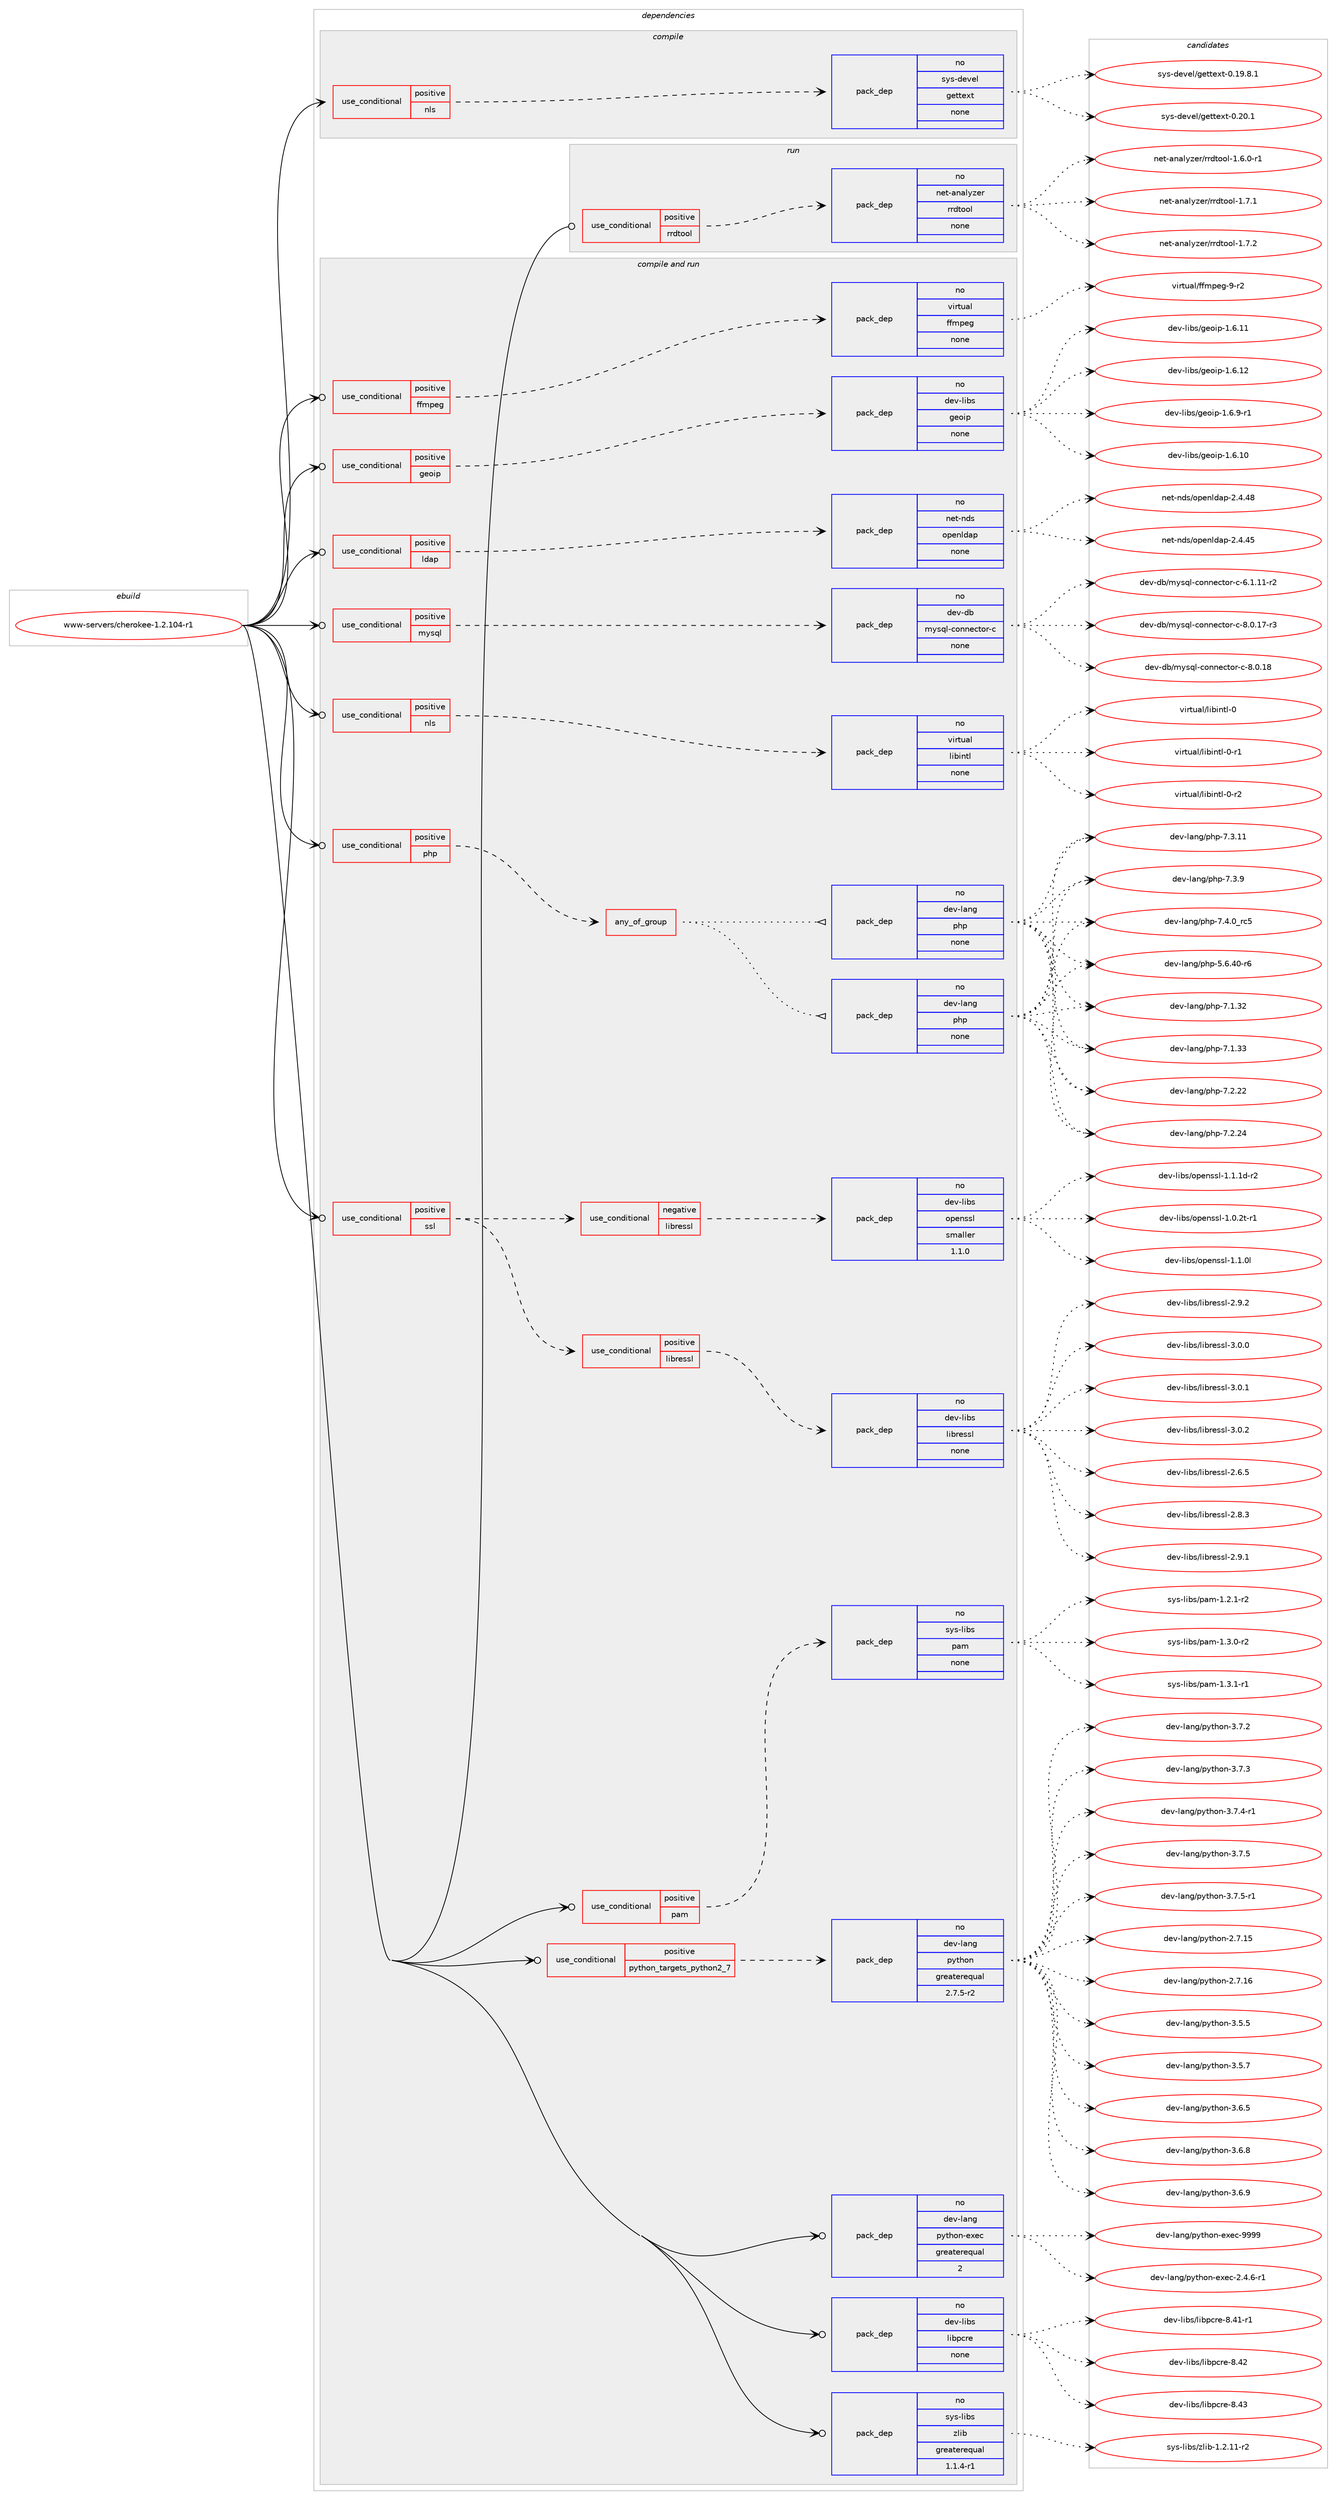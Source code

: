 digraph prolog {

# *************
# Graph options
# *************

newrank=true;
concentrate=true;
compound=true;
graph [rankdir=LR,fontname=Helvetica,fontsize=10,ranksep=1.5];#, ranksep=2.5, nodesep=0.2];
edge  [arrowhead=vee];
node  [fontname=Helvetica,fontsize=10];

# **********
# The ebuild
# **********

subgraph cluster_leftcol {
color=gray;
rank=same;
label=<<i>ebuild</i>>;
id [label="www-servers/cherokee-1.2.104-r1", color=red, width=4, href="../www-servers/cherokee-1.2.104-r1.svg"];
}

# ****************
# The dependencies
# ****************

subgraph cluster_midcol {
color=gray;
label=<<i>dependencies</i>>;
subgraph cluster_compile {
fillcolor="#eeeeee";
style=filled;
label=<<i>compile</i>>;
subgraph cond218009 {
dependency909823 [label=<<TABLE BORDER="0" CELLBORDER="1" CELLSPACING="0" CELLPADDING="4"><TR><TD ROWSPAN="3" CELLPADDING="10">use_conditional</TD></TR><TR><TD>positive</TD></TR><TR><TD>nls</TD></TR></TABLE>>, shape=none, color=red];
subgraph pack675428 {
dependency909824 [label=<<TABLE BORDER="0" CELLBORDER="1" CELLSPACING="0" CELLPADDING="4" WIDTH="220"><TR><TD ROWSPAN="6" CELLPADDING="30">pack_dep</TD></TR><TR><TD WIDTH="110">no</TD></TR><TR><TD>sys-devel</TD></TR><TR><TD>gettext</TD></TR><TR><TD>none</TD></TR><TR><TD></TD></TR></TABLE>>, shape=none, color=blue];
}
dependency909823:e -> dependency909824:w [weight=20,style="dashed",arrowhead="vee"];
}
id:e -> dependency909823:w [weight=20,style="solid",arrowhead="vee"];
}
subgraph cluster_compileandrun {
fillcolor="#eeeeee";
style=filled;
label=<<i>compile and run</i>>;
subgraph cond218010 {
dependency909825 [label=<<TABLE BORDER="0" CELLBORDER="1" CELLSPACING="0" CELLPADDING="4"><TR><TD ROWSPAN="3" CELLPADDING="10">use_conditional</TD></TR><TR><TD>positive</TD></TR><TR><TD>ffmpeg</TD></TR></TABLE>>, shape=none, color=red];
subgraph pack675429 {
dependency909826 [label=<<TABLE BORDER="0" CELLBORDER="1" CELLSPACING="0" CELLPADDING="4" WIDTH="220"><TR><TD ROWSPAN="6" CELLPADDING="30">pack_dep</TD></TR><TR><TD WIDTH="110">no</TD></TR><TR><TD>virtual</TD></TR><TR><TD>ffmpeg</TD></TR><TR><TD>none</TD></TR><TR><TD></TD></TR></TABLE>>, shape=none, color=blue];
}
dependency909825:e -> dependency909826:w [weight=20,style="dashed",arrowhead="vee"];
}
id:e -> dependency909825:w [weight=20,style="solid",arrowhead="odotvee"];
subgraph cond218011 {
dependency909827 [label=<<TABLE BORDER="0" CELLBORDER="1" CELLSPACING="0" CELLPADDING="4"><TR><TD ROWSPAN="3" CELLPADDING="10">use_conditional</TD></TR><TR><TD>positive</TD></TR><TR><TD>geoip</TD></TR></TABLE>>, shape=none, color=red];
subgraph pack675430 {
dependency909828 [label=<<TABLE BORDER="0" CELLBORDER="1" CELLSPACING="0" CELLPADDING="4" WIDTH="220"><TR><TD ROWSPAN="6" CELLPADDING="30">pack_dep</TD></TR><TR><TD WIDTH="110">no</TD></TR><TR><TD>dev-libs</TD></TR><TR><TD>geoip</TD></TR><TR><TD>none</TD></TR><TR><TD></TD></TR></TABLE>>, shape=none, color=blue];
}
dependency909827:e -> dependency909828:w [weight=20,style="dashed",arrowhead="vee"];
}
id:e -> dependency909827:w [weight=20,style="solid",arrowhead="odotvee"];
subgraph cond218012 {
dependency909829 [label=<<TABLE BORDER="0" CELLBORDER="1" CELLSPACING="0" CELLPADDING="4"><TR><TD ROWSPAN="3" CELLPADDING="10">use_conditional</TD></TR><TR><TD>positive</TD></TR><TR><TD>ldap</TD></TR></TABLE>>, shape=none, color=red];
subgraph pack675431 {
dependency909830 [label=<<TABLE BORDER="0" CELLBORDER="1" CELLSPACING="0" CELLPADDING="4" WIDTH="220"><TR><TD ROWSPAN="6" CELLPADDING="30">pack_dep</TD></TR><TR><TD WIDTH="110">no</TD></TR><TR><TD>net-nds</TD></TR><TR><TD>openldap</TD></TR><TR><TD>none</TD></TR><TR><TD></TD></TR></TABLE>>, shape=none, color=blue];
}
dependency909829:e -> dependency909830:w [weight=20,style="dashed",arrowhead="vee"];
}
id:e -> dependency909829:w [weight=20,style="solid",arrowhead="odotvee"];
subgraph cond218013 {
dependency909831 [label=<<TABLE BORDER="0" CELLBORDER="1" CELLSPACING="0" CELLPADDING="4"><TR><TD ROWSPAN="3" CELLPADDING="10">use_conditional</TD></TR><TR><TD>positive</TD></TR><TR><TD>mysql</TD></TR></TABLE>>, shape=none, color=red];
subgraph pack675432 {
dependency909832 [label=<<TABLE BORDER="0" CELLBORDER="1" CELLSPACING="0" CELLPADDING="4" WIDTH="220"><TR><TD ROWSPAN="6" CELLPADDING="30">pack_dep</TD></TR><TR><TD WIDTH="110">no</TD></TR><TR><TD>dev-db</TD></TR><TR><TD>mysql-connector-c</TD></TR><TR><TD>none</TD></TR><TR><TD></TD></TR></TABLE>>, shape=none, color=blue];
}
dependency909831:e -> dependency909832:w [weight=20,style="dashed",arrowhead="vee"];
}
id:e -> dependency909831:w [weight=20,style="solid",arrowhead="odotvee"];
subgraph cond218014 {
dependency909833 [label=<<TABLE BORDER="0" CELLBORDER="1" CELLSPACING="0" CELLPADDING="4"><TR><TD ROWSPAN="3" CELLPADDING="10">use_conditional</TD></TR><TR><TD>positive</TD></TR><TR><TD>nls</TD></TR></TABLE>>, shape=none, color=red];
subgraph pack675433 {
dependency909834 [label=<<TABLE BORDER="0" CELLBORDER="1" CELLSPACING="0" CELLPADDING="4" WIDTH="220"><TR><TD ROWSPAN="6" CELLPADDING="30">pack_dep</TD></TR><TR><TD WIDTH="110">no</TD></TR><TR><TD>virtual</TD></TR><TR><TD>libintl</TD></TR><TR><TD>none</TD></TR><TR><TD></TD></TR></TABLE>>, shape=none, color=blue];
}
dependency909833:e -> dependency909834:w [weight=20,style="dashed",arrowhead="vee"];
}
id:e -> dependency909833:w [weight=20,style="solid",arrowhead="odotvee"];
subgraph cond218015 {
dependency909835 [label=<<TABLE BORDER="0" CELLBORDER="1" CELLSPACING="0" CELLPADDING="4"><TR><TD ROWSPAN="3" CELLPADDING="10">use_conditional</TD></TR><TR><TD>positive</TD></TR><TR><TD>pam</TD></TR></TABLE>>, shape=none, color=red];
subgraph pack675434 {
dependency909836 [label=<<TABLE BORDER="0" CELLBORDER="1" CELLSPACING="0" CELLPADDING="4" WIDTH="220"><TR><TD ROWSPAN="6" CELLPADDING="30">pack_dep</TD></TR><TR><TD WIDTH="110">no</TD></TR><TR><TD>sys-libs</TD></TR><TR><TD>pam</TD></TR><TR><TD>none</TD></TR><TR><TD></TD></TR></TABLE>>, shape=none, color=blue];
}
dependency909835:e -> dependency909836:w [weight=20,style="dashed",arrowhead="vee"];
}
id:e -> dependency909835:w [weight=20,style="solid",arrowhead="odotvee"];
subgraph cond218016 {
dependency909837 [label=<<TABLE BORDER="0" CELLBORDER="1" CELLSPACING="0" CELLPADDING="4"><TR><TD ROWSPAN="3" CELLPADDING="10">use_conditional</TD></TR><TR><TD>positive</TD></TR><TR><TD>php</TD></TR></TABLE>>, shape=none, color=red];
subgraph any15807 {
dependency909838 [label=<<TABLE BORDER="0" CELLBORDER="1" CELLSPACING="0" CELLPADDING="4"><TR><TD CELLPADDING="10">any_of_group</TD></TR></TABLE>>, shape=none, color=red];subgraph pack675435 {
dependency909839 [label=<<TABLE BORDER="0" CELLBORDER="1" CELLSPACING="0" CELLPADDING="4" WIDTH="220"><TR><TD ROWSPAN="6" CELLPADDING="30">pack_dep</TD></TR><TR><TD WIDTH="110">no</TD></TR><TR><TD>dev-lang</TD></TR><TR><TD>php</TD></TR><TR><TD>none</TD></TR><TR><TD></TD></TR></TABLE>>, shape=none, color=blue];
}
dependency909838:e -> dependency909839:w [weight=20,style="dotted",arrowhead="oinv"];
subgraph pack675436 {
dependency909840 [label=<<TABLE BORDER="0" CELLBORDER="1" CELLSPACING="0" CELLPADDING="4" WIDTH="220"><TR><TD ROWSPAN="6" CELLPADDING="30">pack_dep</TD></TR><TR><TD WIDTH="110">no</TD></TR><TR><TD>dev-lang</TD></TR><TR><TD>php</TD></TR><TR><TD>none</TD></TR><TR><TD></TD></TR></TABLE>>, shape=none, color=blue];
}
dependency909838:e -> dependency909840:w [weight=20,style="dotted",arrowhead="oinv"];
}
dependency909837:e -> dependency909838:w [weight=20,style="dashed",arrowhead="vee"];
}
id:e -> dependency909837:w [weight=20,style="solid",arrowhead="odotvee"];
subgraph cond218017 {
dependency909841 [label=<<TABLE BORDER="0" CELLBORDER="1" CELLSPACING="0" CELLPADDING="4"><TR><TD ROWSPAN="3" CELLPADDING="10">use_conditional</TD></TR><TR><TD>positive</TD></TR><TR><TD>python_targets_python2_7</TD></TR></TABLE>>, shape=none, color=red];
subgraph pack675437 {
dependency909842 [label=<<TABLE BORDER="0" CELLBORDER="1" CELLSPACING="0" CELLPADDING="4" WIDTH="220"><TR><TD ROWSPAN="6" CELLPADDING="30">pack_dep</TD></TR><TR><TD WIDTH="110">no</TD></TR><TR><TD>dev-lang</TD></TR><TR><TD>python</TD></TR><TR><TD>greaterequal</TD></TR><TR><TD>2.7.5-r2</TD></TR></TABLE>>, shape=none, color=blue];
}
dependency909841:e -> dependency909842:w [weight=20,style="dashed",arrowhead="vee"];
}
id:e -> dependency909841:w [weight=20,style="solid",arrowhead="odotvee"];
subgraph cond218018 {
dependency909843 [label=<<TABLE BORDER="0" CELLBORDER="1" CELLSPACING="0" CELLPADDING="4"><TR><TD ROWSPAN="3" CELLPADDING="10">use_conditional</TD></TR><TR><TD>positive</TD></TR><TR><TD>ssl</TD></TR></TABLE>>, shape=none, color=red];
subgraph cond218019 {
dependency909844 [label=<<TABLE BORDER="0" CELLBORDER="1" CELLSPACING="0" CELLPADDING="4"><TR><TD ROWSPAN="3" CELLPADDING="10">use_conditional</TD></TR><TR><TD>negative</TD></TR><TR><TD>libressl</TD></TR></TABLE>>, shape=none, color=red];
subgraph pack675438 {
dependency909845 [label=<<TABLE BORDER="0" CELLBORDER="1" CELLSPACING="0" CELLPADDING="4" WIDTH="220"><TR><TD ROWSPAN="6" CELLPADDING="30">pack_dep</TD></TR><TR><TD WIDTH="110">no</TD></TR><TR><TD>dev-libs</TD></TR><TR><TD>openssl</TD></TR><TR><TD>smaller</TD></TR><TR><TD>1.1.0</TD></TR></TABLE>>, shape=none, color=blue];
}
dependency909844:e -> dependency909845:w [weight=20,style="dashed",arrowhead="vee"];
}
dependency909843:e -> dependency909844:w [weight=20,style="dashed",arrowhead="vee"];
subgraph cond218020 {
dependency909846 [label=<<TABLE BORDER="0" CELLBORDER="1" CELLSPACING="0" CELLPADDING="4"><TR><TD ROWSPAN="3" CELLPADDING="10">use_conditional</TD></TR><TR><TD>positive</TD></TR><TR><TD>libressl</TD></TR></TABLE>>, shape=none, color=red];
subgraph pack675439 {
dependency909847 [label=<<TABLE BORDER="0" CELLBORDER="1" CELLSPACING="0" CELLPADDING="4" WIDTH="220"><TR><TD ROWSPAN="6" CELLPADDING="30">pack_dep</TD></TR><TR><TD WIDTH="110">no</TD></TR><TR><TD>dev-libs</TD></TR><TR><TD>libressl</TD></TR><TR><TD>none</TD></TR><TR><TD></TD></TR></TABLE>>, shape=none, color=blue];
}
dependency909846:e -> dependency909847:w [weight=20,style="dashed",arrowhead="vee"];
}
dependency909843:e -> dependency909846:w [weight=20,style="dashed",arrowhead="vee"];
}
id:e -> dependency909843:w [weight=20,style="solid",arrowhead="odotvee"];
subgraph pack675440 {
dependency909848 [label=<<TABLE BORDER="0" CELLBORDER="1" CELLSPACING="0" CELLPADDING="4" WIDTH="220"><TR><TD ROWSPAN="6" CELLPADDING="30">pack_dep</TD></TR><TR><TD WIDTH="110">no</TD></TR><TR><TD>dev-lang</TD></TR><TR><TD>python-exec</TD></TR><TR><TD>greaterequal</TD></TR><TR><TD>2</TD></TR></TABLE>>, shape=none, color=blue];
}
id:e -> dependency909848:w [weight=20,style="solid",arrowhead="odotvee"];
subgraph pack675441 {
dependency909849 [label=<<TABLE BORDER="0" CELLBORDER="1" CELLSPACING="0" CELLPADDING="4" WIDTH="220"><TR><TD ROWSPAN="6" CELLPADDING="30">pack_dep</TD></TR><TR><TD WIDTH="110">no</TD></TR><TR><TD>dev-libs</TD></TR><TR><TD>libpcre</TD></TR><TR><TD>none</TD></TR><TR><TD></TD></TR></TABLE>>, shape=none, color=blue];
}
id:e -> dependency909849:w [weight=20,style="solid",arrowhead="odotvee"];
subgraph pack675442 {
dependency909850 [label=<<TABLE BORDER="0" CELLBORDER="1" CELLSPACING="0" CELLPADDING="4" WIDTH="220"><TR><TD ROWSPAN="6" CELLPADDING="30">pack_dep</TD></TR><TR><TD WIDTH="110">no</TD></TR><TR><TD>sys-libs</TD></TR><TR><TD>zlib</TD></TR><TR><TD>greaterequal</TD></TR><TR><TD>1.1.4-r1</TD></TR></TABLE>>, shape=none, color=blue];
}
id:e -> dependency909850:w [weight=20,style="solid",arrowhead="odotvee"];
}
subgraph cluster_run {
fillcolor="#eeeeee";
style=filled;
label=<<i>run</i>>;
subgraph cond218021 {
dependency909851 [label=<<TABLE BORDER="0" CELLBORDER="1" CELLSPACING="0" CELLPADDING="4"><TR><TD ROWSPAN="3" CELLPADDING="10">use_conditional</TD></TR><TR><TD>positive</TD></TR><TR><TD>rrdtool</TD></TR></TABLE>>, shape=none, color=red];
subgraph pack675443 {
dependency909852 [label=<<TABLE BORDER="0" CELLBORDER="1" CELLSPACING="0" CELLPADDING="4" WIDTH="220"><TR><TD ROWSPAN="6" CELLPADDING="30">pack_dep</TD></TR><TR><TD WIDTH="110">no</TD></TR><TR><TD>net-analyzer</TD></TR><TR><TD>rrdtool</TD></TR><TR><TD>none</TD></TR><TR><TD></TD></TR></TABLE>>, shape=none, color=blue];
}
dependency909851:e -> dependency909852:w [weight=20,style="dashed",arrowhead="vee"];
}
id:e -> dependency909851:w [weight=20,style="solid",arrowhead="odot"];
}
}

# **************
# The candidates
# **************

subgraph cluster_choices {
rank=same;
color=gray;
label=<<i>candidates</i>>;

subgraph choice675428 {
color=black;
nodesep=1;
choice1151211154510010111810110847103101116116101120116454846495746564649 [label="sys-devel/gettext-0.19.8.1", color=red, width=4,href="../sys-devel/gettext-0.19.8.1.svg"];
choice115121115451001011181011084710310111611610112011645484650484649 [label="sys-devel/gettext-0.20.1", color=red, width=4,href="../sys-devel/gettext-0.20.1.svg"];
dependency909824:e -> choice1151211154510010111810110847103101116116101120116454846495746564649:w [style=dotted,weight="100"];
dependency909824:e -> choice115121115451001011181011084710310111611610112011645484650484649:w [style=dotted,weight="100"];
}
subgraph choice675429 {
color=black;
nodesep=1;
choice118105114116117971084710210210911210110345574511450 [label="virtual/ffmpeg-9-r2", color=red, width=4,href="../virtual/ffmpeg-9-r2.svg"];
dependency909826:e -> choice118105114116117971084710210210911210110345574511450:w [style=dotted,weight="100"];
}
subgraph choice675430 {
color=black;
nodesep=1;
choice10010111845108105981154710310111110511245494654464948 [label="dev-libs/geoip-1.6.10", color=red, width=4,href="../dev-libs/geoip-1.6.10.svg"];
choice10010111845108105981154710310111110511245494654464949 [label="dev-libs/geoip-1.6.11", color=red, width=4,href="../dev-libs/geoip-1.6.11.svg"];
choice10010111845108105981154710310111110511245494654464950 [label="dev-libs/geoip-1.6.12", color=red, width=4,href="../dev-libs/geoip-1.6.12.svg"];
choice1001011184510810598115471031011111051124549465446574511449 [label="dev-libs/geoip-1.6.9-r1", color=red, width=4,href="../dev-libs/geoip-1.6.9-r1.svg"];
dependency909828:e -> choice10010111845108105981154710310111110511245494654464948:w [style=dotted,weight="100"];
dependency909828:e -> choice10010111845108105981154710310111110511245494654464949:w [style=dotted,weight="100"];
dependency909828:e -> choice10010111845108105981154710310111110511245494654464950:w [style=dotted,weight="100"];
dependency909828:e -> choice1001011184510810598115471031011111051124549465446574511449:w [style=dotted,weight="100"];
}
subgraph choice675431 {
color=black;
nodesep=1;
choice11010111645110100115471111121011101081009711245504652465253 [label="net-nds/openldap-2.4.45", color=red, width=4,href="../net-nds/openldap-2.4.45.svg"];
choice11010111645110100115471111121011101081009711245504652465256 [label="net-nds/openldap-2.4.48", color=red, width=4,href="../net-nds/openldap-2.4.48.svg"];
dependency909830:e -> choice11010111645110100115471111121011101081009711245504652465253:w [style=dotted,weight="100"];
dependency909830:e -> choice11010111645110100115471111121011101081009711245504652465256:w [style=dotted,weight="100"];
}
subgraph choice675432 {
color=black;
nodesep=1;
choice1001011184510098471091211151131084599111110110101991161111144599455446494649494511450 [label="dev-db/mysql-connector-c-6.1.11-r2", color=red, width=4,href="../dev-db/mysql-connector-c-6.1.11-r2.svg"];
choice1001011184510098471091211151131084599111110110101991161111144599455646484649554511451 [label="dev-db/mysql-connector-c-8.0.17-r3", color=red, width=4,href="../dev-db/mysql-connector-c-8.0.17-r3.svg"];
choice100101118451009847109121115113108459911111011010199116111114459945564648464956 [label="dev-db/mysql-connector-c-8.0.18", color=red, width=4,href="../dev-db/mysql-connector-c-8.0.18.svg"];
dependency909832:e -> choice1001011184510098471091211151131084599111110110101991161111144599455446494649494511450:w [style=dotted,weight="100"];
dependency909832:e -> choice1001011184510098471091211151131084599111110110101991161111144599455646484649554511451:w [style=dotted,weight="100"];
dependency909832:e -> choice100101118451009847109121115113108459911111011010199116111114459945564648464956:w [style=dotted,weight="100"];
}
subgraph choice675433 {
color=black;
nodesep=1;
choice1181051141161179710847108105981051101161084548 [label="virtual/libintl-0", color=red, width=4,href="../virtual/libintl-0.svg"];
choice11810511411611797108471081059810511011610845484511449 [label="virtual/libintl-0-r1", color=red, width=4,href="../virtual/libintl-0-r1.svg"];
choice11810511411611797108471081059810511011610845484511450 [label="virtual/libintl-0-r2", color=red, width=4,href="../virtual/libintl-0-r2.svg"];
dependency909834:e -> choice1181051141161179710847108105981051101161084548:w [style=dotted,weight="100"];
dependency909834:e -> choice11810511411611797108471081059810511011610845484511449:w [style=dotted,weight="100"];
dependency909834:e -> choice11810511411611797108471081059810511011610845484511450:w [style=dotted,weight="100"];
}
subgraph choice675434 {
color=black;
nodesep=1;
choice115121115451081059811547112971094549465046494511450 [label="sys-libs/pam-1.2.1-r2", color=red, width=4,href="../sys-libs/pam-1.2.1-r2.svg"];
choice115121115451081059811547112971094549465146484511450 [label="sys-libs/pam-1.3.0-r2", color=red, width=4,href="../sys-libs/pam-1.3.0-r2.svg"];
choice115121115451081059811547112971094549465146494511449 [label="sys-libs/pam-1.3.1-r1", color=red, width=4,href="../sys-libs/pam-1.3.1-r1.svg"];
dependency909836:e -> choice115121115451081059811547112971094549465046494511450:w [style=dotted,weight="100"];
dependency909836:e -> choice115121115451081059811547112971094549465146484511450:w [style=dotted,weight="100"];
dependency909836:e -> choice115121115451081059811547112971094549465146494511449:w [style=dotted,weight="100"];
}
subgraph choice675435 {
color=black;
nodesep=1;
choice100101118451089711010347112104112455346544652484511454 [label="dev-lang/php-5.6.40-r6", color=red, width=4,href="../dev-lang/php-5.6.40-r6.svg"];
choice10010111845108971101034711210411245554649465150 [label="dev-lang/php-7.1.32", color=red, width=4,href="../dev-lang/php-7.1.32.svg"];
choice10010111845108971101034711210411245554649465151 [label="dev-lang/php-7.1.33", color=red, width=4,href="../dev-lang/php-7.1.33.svg"];
choice10010111845108971101034711210411245554650465050 [label="dev-lang/php-7.2.22", color=red, width=4,href="../dev-lang/php-7.2.22.svg"];
choice10010111845108971101034711210411245554650465052 [label="dev-lang/php-7.2.24", color=red, width=4,href="../dev-lang/php-7.2.24.svg"];
choice10010111845108971101034711210411245554651464949 [label="dev-lang/php-7.3.11", color=red, width=4,href="../dev-lang/php-7.3.11.svg"];
choice100101118451089711010347112104112455546514657 [label="dev-lang/php-7.3.9", color=red, width=4,href="../dev-lang/php-7.3.9.svg"];
choice100101118451089711010347112104112455546524648951149953 [label="dev-lang/php-7.4.0_rc5", color=red, width=4,href="../dev-lang/php-7.4.0_rc5.svg"];
dependency909839:e -> choice100101118451089711010347112104112455346544652484511454:w [style=dotted,weight="100"];
dependency909839:e -> choice10010111845108971101034711210411245554649465150:w [style=dotted,weight="100"];
dependency909839:e -> choice10010111845108971101034711210411245554649465151:w [style=dotted,weight="100"];
dependency909839:e -> choice10010111845108971101034711210411245554650465050:w [style=dotted,weight="100"];
dependency909839:e -> choice10010111845108971101034711210411245554650465052:w [style=dotted,weight="100"];
dependency909839:e -> choice10010111845108971101034711210411245554651464949:w [style=dotted,weight="100"];
dependency909839:e -> choice100101118451089711010347112104112455546514657:w [style=dotted,weight="100"];
dependency909839:e -> choice100101118451089711010347112104112455546524648951149953:w [style=dotted,weight="100"];
}
subgraph choice675436 {
color=black;
nodesep=1;
choice100101118451089711010347112104112455346544652484511454 [label="dev-lang/php-5.6.40-r6", color=red, width=4,href="../dev-lang/php-5.6.40-r6.svg"];
choice10010111845108971101034711210411245554649465150 [label="dev-lang/php-7.1.32", color=red, width=4,href="../dev-lang/php-7.1.32.svg"];
choice10010111845108971101034711210411245554649465151 [label="dev-lang/php-7.1.33", color=red, width=4,href="../dev-lang/php-7.1.33.svg"];
choice10010111845108971101034711210411245554650465050 [label="dev-lang/php-7.2.22", color=red, width=4,href="../dev-lang/php-7.2.22.svg"];
choice10010111845108971101034711210411245554650465052 [label="dev-lang/php-7.2.24", color=red, width=4,href="../dev-lang/php-7.2.24.svg"];
choice10010111845108971101034711210411245554651464949 [label="dev-lang/php-7.3.11", color=red, width=4,href="../dev-lang/php-7.3.11.svg"];
choice100101118451089711010347112104112455546514657 [label="dev-lang/php-7.3.9", color=red, width=4,href="../dev-lang/php-7.3.9.svg"];
choice100101118451089711010347112104112455546524648951149953 [label="dev-lang/php-7.4.0_rc5", color=red, width=4,href="../dev-lang/php-7.4.0_rc5.svg"];
dependency909840:e -> choice100101118451089711010347112104112455346544652484511454:w [style=dotted,weight="100"];
dependency909840:e -> choice10010111845108971101034711210411245554649465150:w [style=dotted,weight="100"];
dependency909840:e -> choice10010111845108971101034711210411245554649465151:w [style=dotted,weight="100"];
dependency909840:e -> choice10010111845108971101034711210411245554650465050:w [style=dotted,weight="100"];
dependency909840:e -> choice10010111845108971101034711210411245554650465052:w [style=dotted,weight="100"];
dependency909840:e -> choice10010111845108971101034711210411245554651464949:w [style=dotted,weight="100"];
dependency909840:e -> choice100101118451089711010347112104112455546514657:w [style=dotted,weight="100"];
dependency909840:e -> choice100101118451089711010347112104112455546524648951149953:w [style=dotted,weight="100"];
}
subgraph choice675437 {
color=black;
nodesep=1;
choice10010111845108971101034711212111610411111045504655464953 [label="dev-lang/python-2.7.15", color=red, width=4,href="../dev-lang/python-2.7.15.svg"];
choice10010111845108971101034711212111610411111045504655464954 [label="dev-lang/python-2.7.16", color=red, width=4,href="../dev-lang/python-2.7.16.svg"];
choice100101118451089711010347112121116104111110455146534653 [label="dev-lang/python-3.5.5", color=red, width=4,href="../dev-lang/python-3.5.5.svg"];
choice100101118451089711010347112121116104111110455146534655 [label="dev-lang/python-3.5.7", color=red, width=4,href="../dev-lang/python-3.5.7.svg"];
choice100101118451089711010347112121116104111110455146544653 [label="dev-lang/python-3.6.5", color=red, width=4,href="../dev-lang/python-3.6.5.svg"];
choice100101118451089711010347112121116104111110455146544656 [label="dev-lang/python-3.6.8", color=red, width=4,href="../dev-lang/python-3.6.8.svg"];
choice100101118451089711010347112121116104111110455146544657 [label="dev-lang/python-3.6.9", color=red, width=4,href="../dev-lang/python-3.6.9.svg"];
choice100101118451089711010347112121116104111110455146554650 [label="dev-lang/python-3.7.2", color=red, width=4,href="../dev-lang/python-3.7.2.svg"];
choice100101118451089711010347112121116104111110455146554651 [label="dev-lang/python-3.7.3", color=red, width=4,href="../dev-lang/python-3.7.3.svg"];
choice1001011184510897110103471121211161041111104551465546524511449 [label="dev-lang/python-3.7.4-r1", color=red, width=4,href="../dev-lang/python-3.7.4-r1.svg"];
choice100101118451089711010347112121116104111110455146554653 [label="dev-lang/python-3.7.5", color=red, width=4,href="../dev-lang/python-3.7.5.svg"];
choice1001011184510897110103471121211161041111104551465546534511449 [label="dev-lang/python-3.7.5-r1", color=red, width=4,href="../dev-lang/python-3.7.5-r1.svg"];
dependency909842:e -> choice10010111845108971101034711212111610411111045504655464953:w [style=dotted,weight="100"];
dependency909842:e -> choice10010111845108971101034711212111610411111045504655464954:w [style=dotted,weight="100"];
dependency909842:e -> choice100101118451089711010347112121116104111110455146534653:w [style=dotted,weight="100"];
dependency909842:e -> choice100101118451089711010347112121116104111110455146534655:w [style=dotted,weight="100"];
dependency909842:e -> choice100101118451089711010347112121116104111110455146544653:w [style=dotted,weight="100"];
dependency909842:e -> choice100101118451089711010347112121116104111110455146544656:w [style=dotted,weight="100"];
dependency909842:e -> choice100101118451089711010347112121116104111110455146544657:w [style=dotted,weight="100"];
dependency909842:e -> choice100101118451089711010347112121116104111110455146554650:w [style=dotted,weight="100"];
dependency909842:e -> choice100101118451089711010347112121116104111110455146554651:w [style=dotted,weight="100"];
dependency909842:e -> choice1001011184510897110103471121211161041111104551465546524511449:w [style=dotted,weight="100"];
dependency909842:e -> choice100101118451089711010347112121116104111110455146554653:w [style=dotted,weight="100"];
dependency909842:e -> choice1001011184510897110103471121211161041111104551465546534511449:w [style=dotted,weight="100"];
}
subgraph choice675438 {
color=black;
nodesep=1;
choice1001011184510810598115471111121011101151151084549464846501164511449 [label="dev-libs/openssl-1.0.2t-r1", color=red, width=4,href="../dev-libs/openssl-1.0.2t-r1.svg"];
choice100101118451081059811547111112101110115115108454946494648108 [label="dev-libs/openssl-1.1.0l", color=red, width=4,href="../dev-libs/openssl-1.1.0l.svg"];
choice1001011184510810598115471111121011101151151084549464946491004511450 [label="dev-libs/openssl-1.1.1d-r2", color=red, width=4,href="../dev-libs/openssl-1.1.1d-r2.svg"];
dependency909845:e -> choice1001011184510810598115471111121011101151151084549464846501164511449:w [style=dotted,weight="100"];
dependency909845:e -> choice100101118451081059811547111112101110115115108454946494648108:w [style=dotted,weight="100"];
dependency909845:e -> choice1001011184510810598115471111121011101151151084549464946491004511450:w [style=dotted,weight="100"];
}
subgraph choice675439 {
color=black;
nodesep=1;
choice10010111845108105981154710810598114101115115108455046544653 [label="dev-libs/libressl-2.6.5", color=red, width=4,href="../dev-libs/libressl-2.6.5.svg"];
choice10010111845108105981154710810598114101115115108455046564651 [label="dev-libs/libressl-2.8.3", color=red, width=4,href="../dev-libs/libressl-2.8.3.svg"];
choice10010111845108105981154710810598114101115115108455046574649 [label="dev-libs/libressl-2.9.1", color=red, width=4,href="../dev-libs/libressl-2.9.1.svg"];
choice10010111845108105981154710810598114101115115108455046574650 [label="dev-libs/libressl-2.9.2", color=red, width=4,href="../dev-libs/libressl-2.9.2.svg"];
choice10010111845108105981154710810598114101115115108455146484648 [label="dev-libs/libressl-3.0.0", color=red, width=4,href="../dev-libs/libressl-3.0.0.svg"];
choice10010111845108105981154710810598114101115115108455146484649 [label="dev-libs/libressl-3.0.1", color=red, width=4,href="../dev-libs/libressl-3.0.1.svg"];
choice10010111845108105981154710810598114101115115108455146484650 [label="dev-libs/libressl-3.0.2", color=red, width=4,href="../dev-libs/libressl-3.0.2.svg"];
dependency909847:e -> choice10010111845108105981154710810598114101115115108455046544653:w [style=dotted,weight="100"];
dependency909847:e -> choice10010111845108105981154710810598114101115115108455046564651:w [style=dotted,weight="100"];
dependency909847:e -> choice10010111845108105981154710810598114101115115108455046574649:w [style=dotted,weight="100"];
dependency909847:e -> choice10010111845108105981154710810598114101115115108455046574650:w [style=dotted,weight="100"];
dependency909847:e -> choice10010111845108105981154710810598114101115115108455146484648:w [style=dotted,weight="100"];
dependency909847:e -> choice10010111845108105981154710810598114101115115108455146484649:w [style=dotted,weight="100"];
dependency909847:e -> choice10010111845108105981154710810598114101115115108455146484650:w [style=dotted,weight="100"];
}
subgraph choice675440 {
color=black;
nodesep=1;
choice10010111845108971101034711212111610411111045101120101994550465246544511449 [label="dev-lang/python-exec-2.4.6-r1", color=red, width=4,href="../dev-lang/python-exec-2.4.6-r1.svg"];
choice10010111845108971101034711212111610411111045101120101994557575757 [label="dev-lang/python-exec-9999", color=red, width=4,href="../dev-lang/python-exec-9999.svg"];
dependency909848:e -> choice10010111845108971101034711212111610411111045101120101994550465246544511449:w [style=dotted,weight="100"];
dependency909848:e -> choice10010111845108971101034711212111610411111045101120101994557575757:w [style=dotted,weight="100"];
}
subgraph choice675441 {
color=black;
nodesep=1;
choice100101118451081059811547108105981129911410145564652494511449 [label="dev-libs/libpcre-8.41-r1", color=red, width=4,href="../dev-libs/libpcre-8.41-r1.svg"];
choice10010111845108105981154710810598112991141014556465250 [label="dev-libs/libpcre-8.42", color=red, width=4,href="../dev-libs/libpcre-8.42.svg"];
choice10010111845108105981154710810598112991141014556465251 [label="dev-libs/libpcre-8.43", color=red, width=4,href="../dev-libs/libpcre-8.43.svg"];
dependency909849:e -> choice100101118451081059811547108105981129911410145564652494511449:w [style=dotted,weight="100"];
dependency909849:e -> choice10010111845108105981154710810598112991141014556465250:w [style=dotted,weight="100"];
dependency909849:e -> choice10010111845108105981154710810598112991141014556465251:w [style=dotted,weight="100"];
}
subgraph choice675442 {
color=black;
nodesep=1;
choice11512111545108105981154712210810598454946504649494511450 [label="sys-libs/zlib-1.2.11-r2", color=red, width=4,href="../sys-libs/zlib-1.2.11-r2.svg"];
dependency909850:e -> choice11512111545108105981154712210810598454946504649494511450:w [style=dotted,weight="100"];
}
subgraph choice675443 {
color=black;
nodesep=1;
choice110101116459711097108121122101114471141141001161111111084549465446484511449 [label="net-analyzer/rrdtool-1.6.0-r1", color=red, width=4,href="../net-analyzer/rrdtool-1.6.0-r1.svg"];
choice11010111645971109710812112210111447114114100116111111108454946554649 [label="net-analyzer/rrdtool-1.7.1", color=red, width=4,href="../net-analyzer/rrdtool-1.7.1.svg"];
choice11010111645971109710812112210111447114114100116111111108454946554650 [label="net-analyzer/rrdtool-1.7.2", color=red, width=4,href="../net-analyzer/rrdtool-1.7.2.svg"];
dependency909852:e -> choice110101116459711097108121122101114471141141001161111111084549465446484511449:w [style=dotted,weight="100"];
dependency909852:e -> choice11010111645971109710812112210111447114114100116111111108454946554649:w [style=dotted,weight="100"];
dependency909852:e -> choice11010111645971109710812112210111447114114100116111111108454946554650:w [style=dotted,weight="100"];
}
}

}
